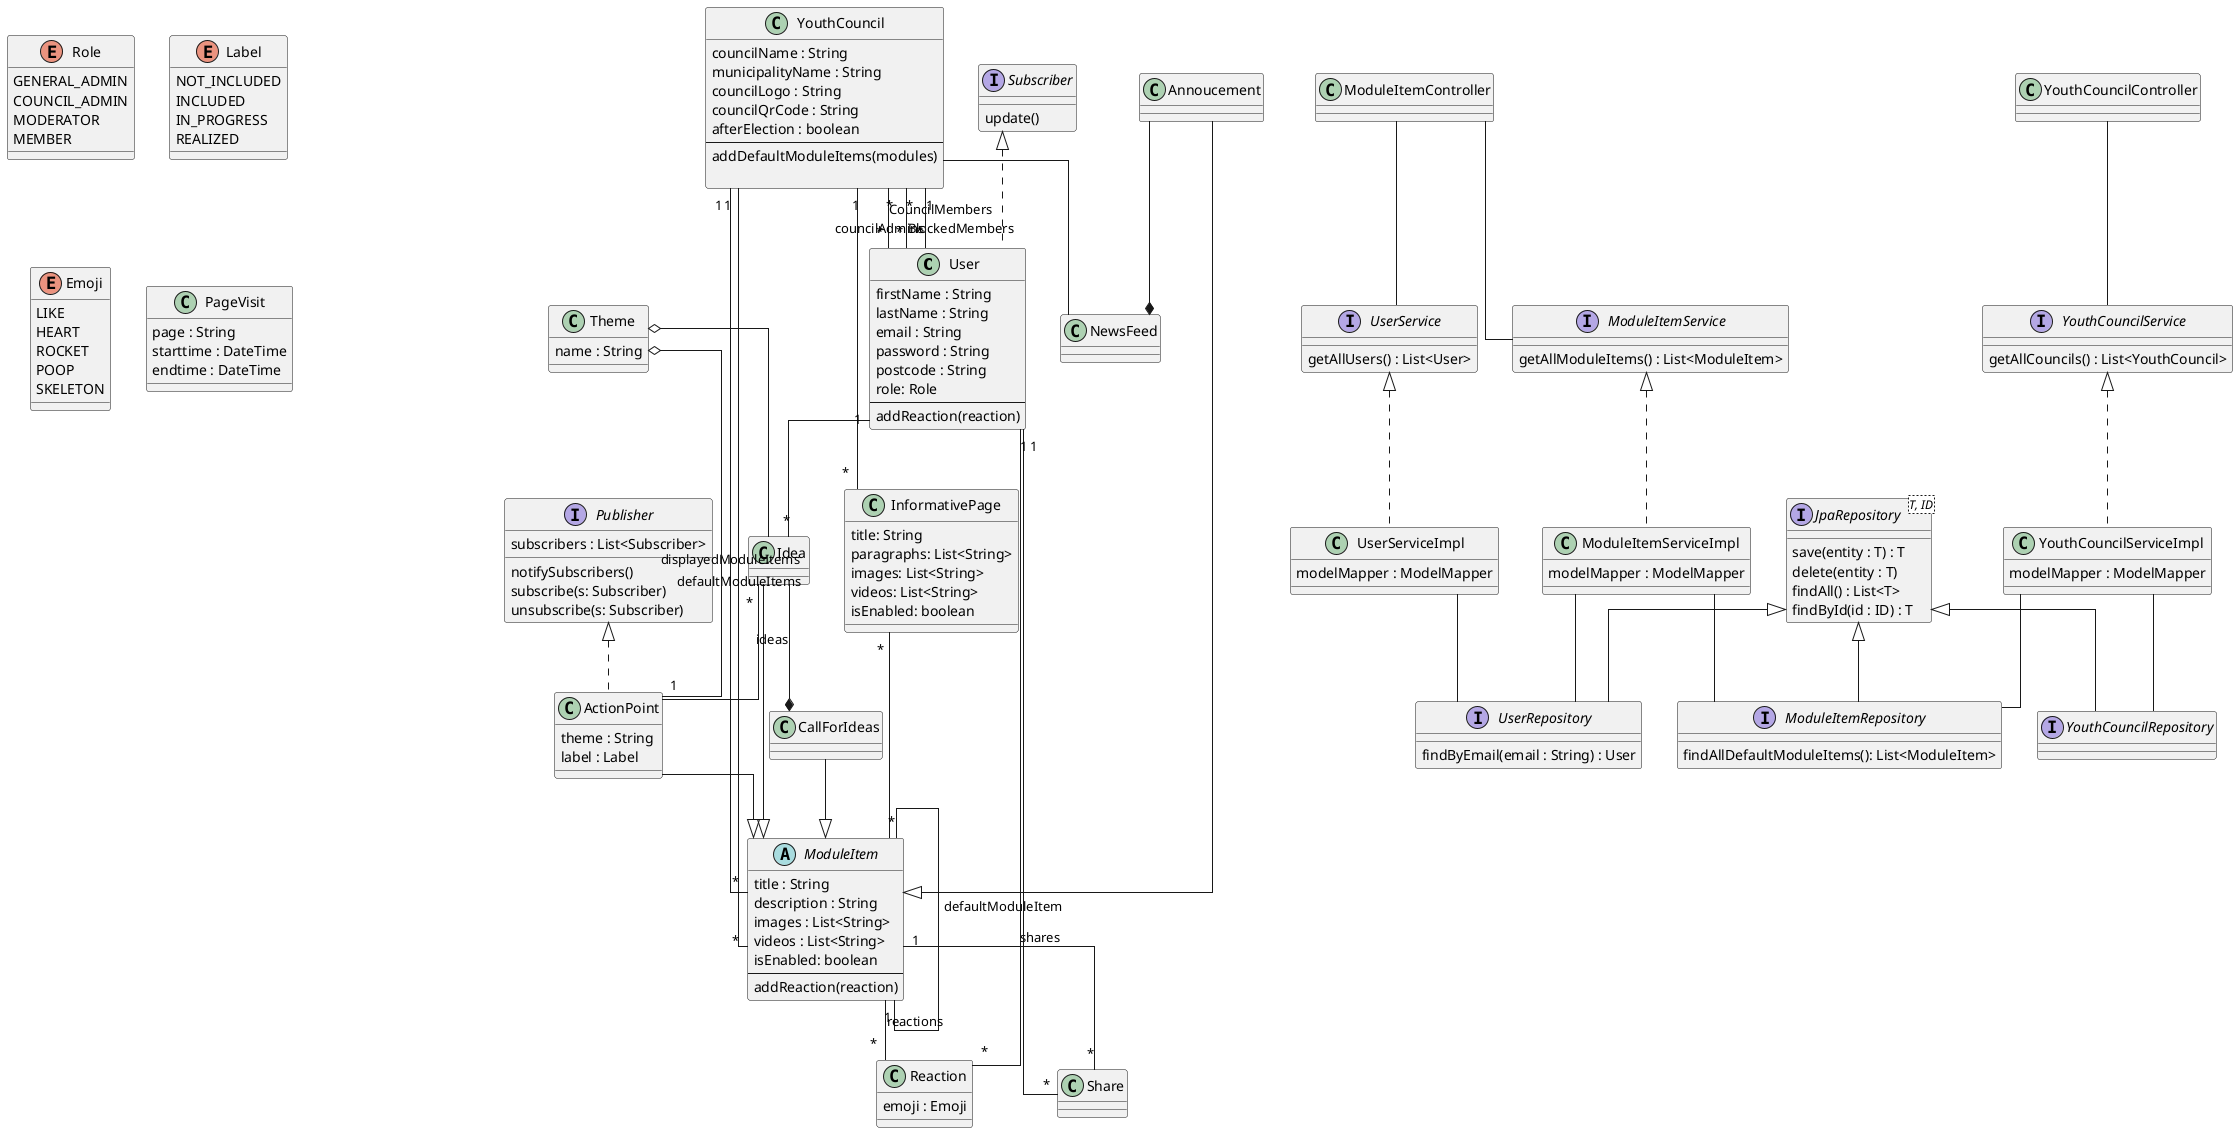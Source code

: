 @startuml
' tested userstories
'26 7

class User implements Subscriber{
    firstName : String
    lastName : String
    email : String
    password : String
    postcode : String
    role: Role
    --
    addReaction(reaction)
}


skinparam linetype ortho
'skinparam class {
'    BackgroundColor FloralWhite
'    BorderColor Black
'    ArrowColor Black/
'    linetype zigzag
'}

enum Role {
    GENERAL_ADMIN
    COUNCIL_ADMIN
    MODERATOR
    MEMBER
}
class YouthCouncil {
    councilName : String
    municipalityName : String
    councilLogo : String
    councilQrCode : String
    afterElection : boolean
    --
    addDefaultModuleItems(modules)

}

abstract ModuleItem {
    title : String
    description : String
    images : List<String>
    videos : List<String>
    isEnabled: boolean
    --
    addReaction(reaction)
}

class CallForIdeas {

}

class Idea {
}

class InformativePage {
    title: String
    paragraphs: List<String>
    images: List<String>
    videos: List<String>
    isEnabled: boolean
}

class ActionPoint implements Publisher{
    theme : String
    label : Label

}

class Annoucement {

}

class Theme {
    name : String
}

enum Label {
    NOT_INCLUDED
    INCLUDED
    IN_PROGRESS
    REALIZED
}

class NewsFeed {

}

class Reaction {
    emoji : Emoji
}

class Share {

}


enum Emoji {
    LIKE
    HEART
    ROCKET
    POOP
    SKELETON
}


ModuleItem -- ModuleItem : defaultModuleItem


CallForIdeas --|> ModuleItem
Idea --|> ModuleItem
Idea --* CallForIdeas : ideas
ActionPoint --|> ModuleItem
Annoucement --|> ModuleItem

YouthCouncil "*"--"*" User : CouncilMembers
YouthCouncil "*"--"*" User : BlockedMembers
YouthCouncil "1"--"*" User : councilAdmins
YouthCouncil "1"--"*" InformativePage
InformativePage "*" -- "*" ModuleItem

YouthCouncil "1"--"*" ModuleItem : displayedModuleItems
YouthCouncil "1"--"*" ModuleItem : defaultModuleItems
YouthCouncil -- NewsFeed

User "1" -- "*" Idea
Idea "*"-- "1"ActionPoint


Theme o-- ActionPoint
Theme o-- Idea

Annoucement --* NewsFeed

ModuleItem "1" -- "*" Reaction : reactions
ModuleItem "1" -- "*" Share : shares

Share "*"--"1" User
Reaction "*"--"1" User
ModuleItemController -- UserService


' Start design class diagram
class PageVisit {
    page : String
    starttime : DateTime
    endtime : DateTime
}

interface UserRepository extends JpaRepository{
    findByEmail(email : String) : User
}


interface ModuleItemRepository extends JpaRepository{
    findAllDefaultModuleItems(): List<ModuleItem>
}

interface YouthCouncilRepository extends JpaRepository{
}

interface UserService{
    getAllUsers() : List<User>

}
class UserServiceImpl implements UserService{
    modelMapper : ModelMapper
}
interface ModuleItemService{
    getAllModuleItems() : List<ModuleItem>

}
class ModuleItemServiceImpl implements ModuleItemService{
    modelMapper : ModelMapper
}
interface YouthCouncilService{
    getAllCouncils() : List<YouthCouncil>

}
class YouthCouncilServiceImpl implements YouthCouncilService{
    modelMapper : ModelMapper
}

class ModuleItemController{

}

class YouthCouncilController{
}

interface JpaRepository<T, ID>{
    save(entity : T) : T
    delete(entity : T)
    findAll() : List<T>
    findById(id : ID) : T
}

interface Subscriber{
    update()
}

interface Publisher{
    subscribers : List<Subscriber>
    notifySubscribers()
    subscribe(s: Subscriber)
    unsubscribe(s: Subscriber)
}

UserServiceImpl -- UserRepository
ModuleItemServiceImpl -- ModuleItemRepository
YouthCouncilServiceImpl -- YouthCouncilRepository
YouthCouncilServiceImpl -- ModuleItemRepository
YouthCouncilController -- YouthCouncilService

ModuleItemServiceImpl -- UserRepository

ModuleItemController -- ModuleItemService
'ModuleItemServiceImpl -- ModuleItemRepository
'ModuleItemServiceImpl -- UserRepository

'We have a set of default modules
'When a default module is modified, the changes
'are saved as a new entry in the database

@enduml